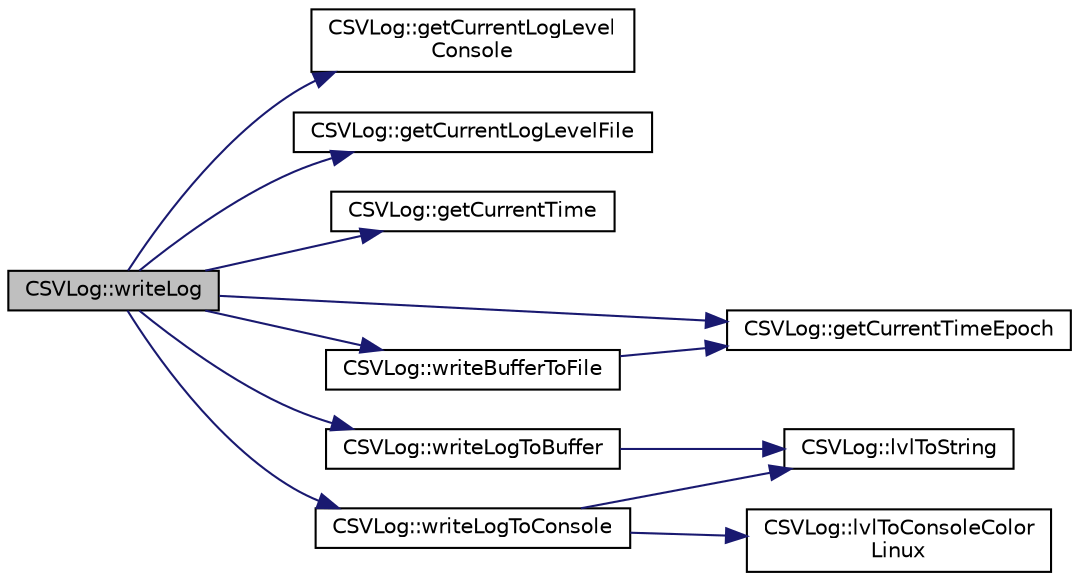 digraph "CSVLog::writeLog"
{
 // LATEX_PDF_SIZE
  edge [fontname="Helvetica",fontsize="10",labelfontname="Helvetica",labelfontsize="10"];
  node [fontname="Helvetica",fontsize="10",shape=record];
  rankdir="LR";
  Node1 [label="CSVLog::writeLog",height=0.2,width=0.4,color="black", fillcolor="grey75", style="filled", fontcolor="black",tooltip="general log generator method"];
  Node1 -> Node2 [color="midnightblue",fontsize="10",style="solid",fontname="Helvetica"];
  Node2 [label="CSVLog::getCurrentLogLevel\lConsole",height=0.2,width=0.4,color="black", fillcolor="white", style="filled",URL="$classCSVLog.html#a47d43c15cebd3ca90ea42c40a6ca2dd9",tooltip="get current log level for console log"];
  Node1 -> Node3 [color="midnightblue",fontsize="10",style="solid",fontname="Helvetica"];
  Node3 [label="CSVLog::getCurrentLogLevelFile",height=0.2,width=0.4,color="black", fillcolor="white", style="filled",URL="$classCSVLog.html#ac9faed595c22a53a685b23b3cc3714a1",tooltip="get current log level for file log"];
  Node1 -> Node4 [color="midnightblue",fontsize="10",style="solid",fontname="Helvetica"];
  Node4 [label="CSVLog::getCurrentTime",height=0.2,width=0.4,color="black", fillcolor="white", style="filled",URL="$classCSVLog.html#a668001de9868bbc7f605cd7252df9d2f",tooltip="get time of day as string"];
  Node1 -> Node5 [color="midnightblue",fontsize="10",style="solid",fontname="Helvetica"];
  Node5 [label="CSVLog::getCurrentTimeEpoch",height=0.2,width=0.4,color="black", fillcolor="white", style="filled",URL="$classCSVLog.html#ad6cab441e362a65b4c60aaf223811b42",tooltip="get epoch as string"];
  Node1 -> Node6 [color="midnightblue",fontsize="10",style="solid",fontname="Helvetica"];
  Node6 [label="CSVLog::writeBufferToFile",height=0.2,width=0.4,color="black", fillcolor="white", style="filled",URL="$classCSVLog.html#a3c428d922317879c1aa99204fa32bf61",tooltip="writes content of buffer to file"];
  Node6 -> Node5 [color="midnightblue",fontsize="10",style="solid",fontname="Helvetica"];
  Node1 -> Node7 [color="midnightblue",fontsize="10",style="solid",fontname="Helvetica"];
  Node7 [label="CSVLog::writeLogToBuffer",height=0.2,width=0.4,color="black", fillcolor="white", style="filled",URL="$classCSVLog.html#a42ea472abab2f1edd941af3912edcb1d",tooltip="general log generator for buffer"];
  Node7 -> Node8 [color="midnightblue",fontsize="10",style="solid",fontname="Helvetica"];
  Node8 [label="CSVLog::lvlToString",height=0.2,width=0.4,color="black", fillcolor="white", style="filled",URL="$classCSVLog.html#aac8cc94d98c714221aca42f9c4c14441",tooltip="get string for log level"];
  Node1 -> Node9 [color="midnightblue",fontsize="10",style="solid",fontname="Helvetica"];
  Node9 [label="CSVLog::writeLogToConsole",height=0.2,width=0.4,color="black", fillcolor="white", style="filled",URL="$classCSVLog.html#aaf9a8935942eaca9839f0392a2815535",tooltip="general log generator for console"];
  Node9 -> Node10 [color="midnightblue",fontsize="10",style="solid",fontname="Helvetica"];
  Node10 [label="CSVLog::lvlToConsoleColor\lLinux",height=0.2,width=0.4,color="black", fillcolor="white", style="filled",URL="$classCSVLog.html#a18c9b756df7e7f4a95a117d7b29e4c5b",tooltip="get console color from log level on linux"];
  Node9 -> Node8 [color="midnightblue",fontsize="10",style="solid",fontname="Helvetica"];
}
